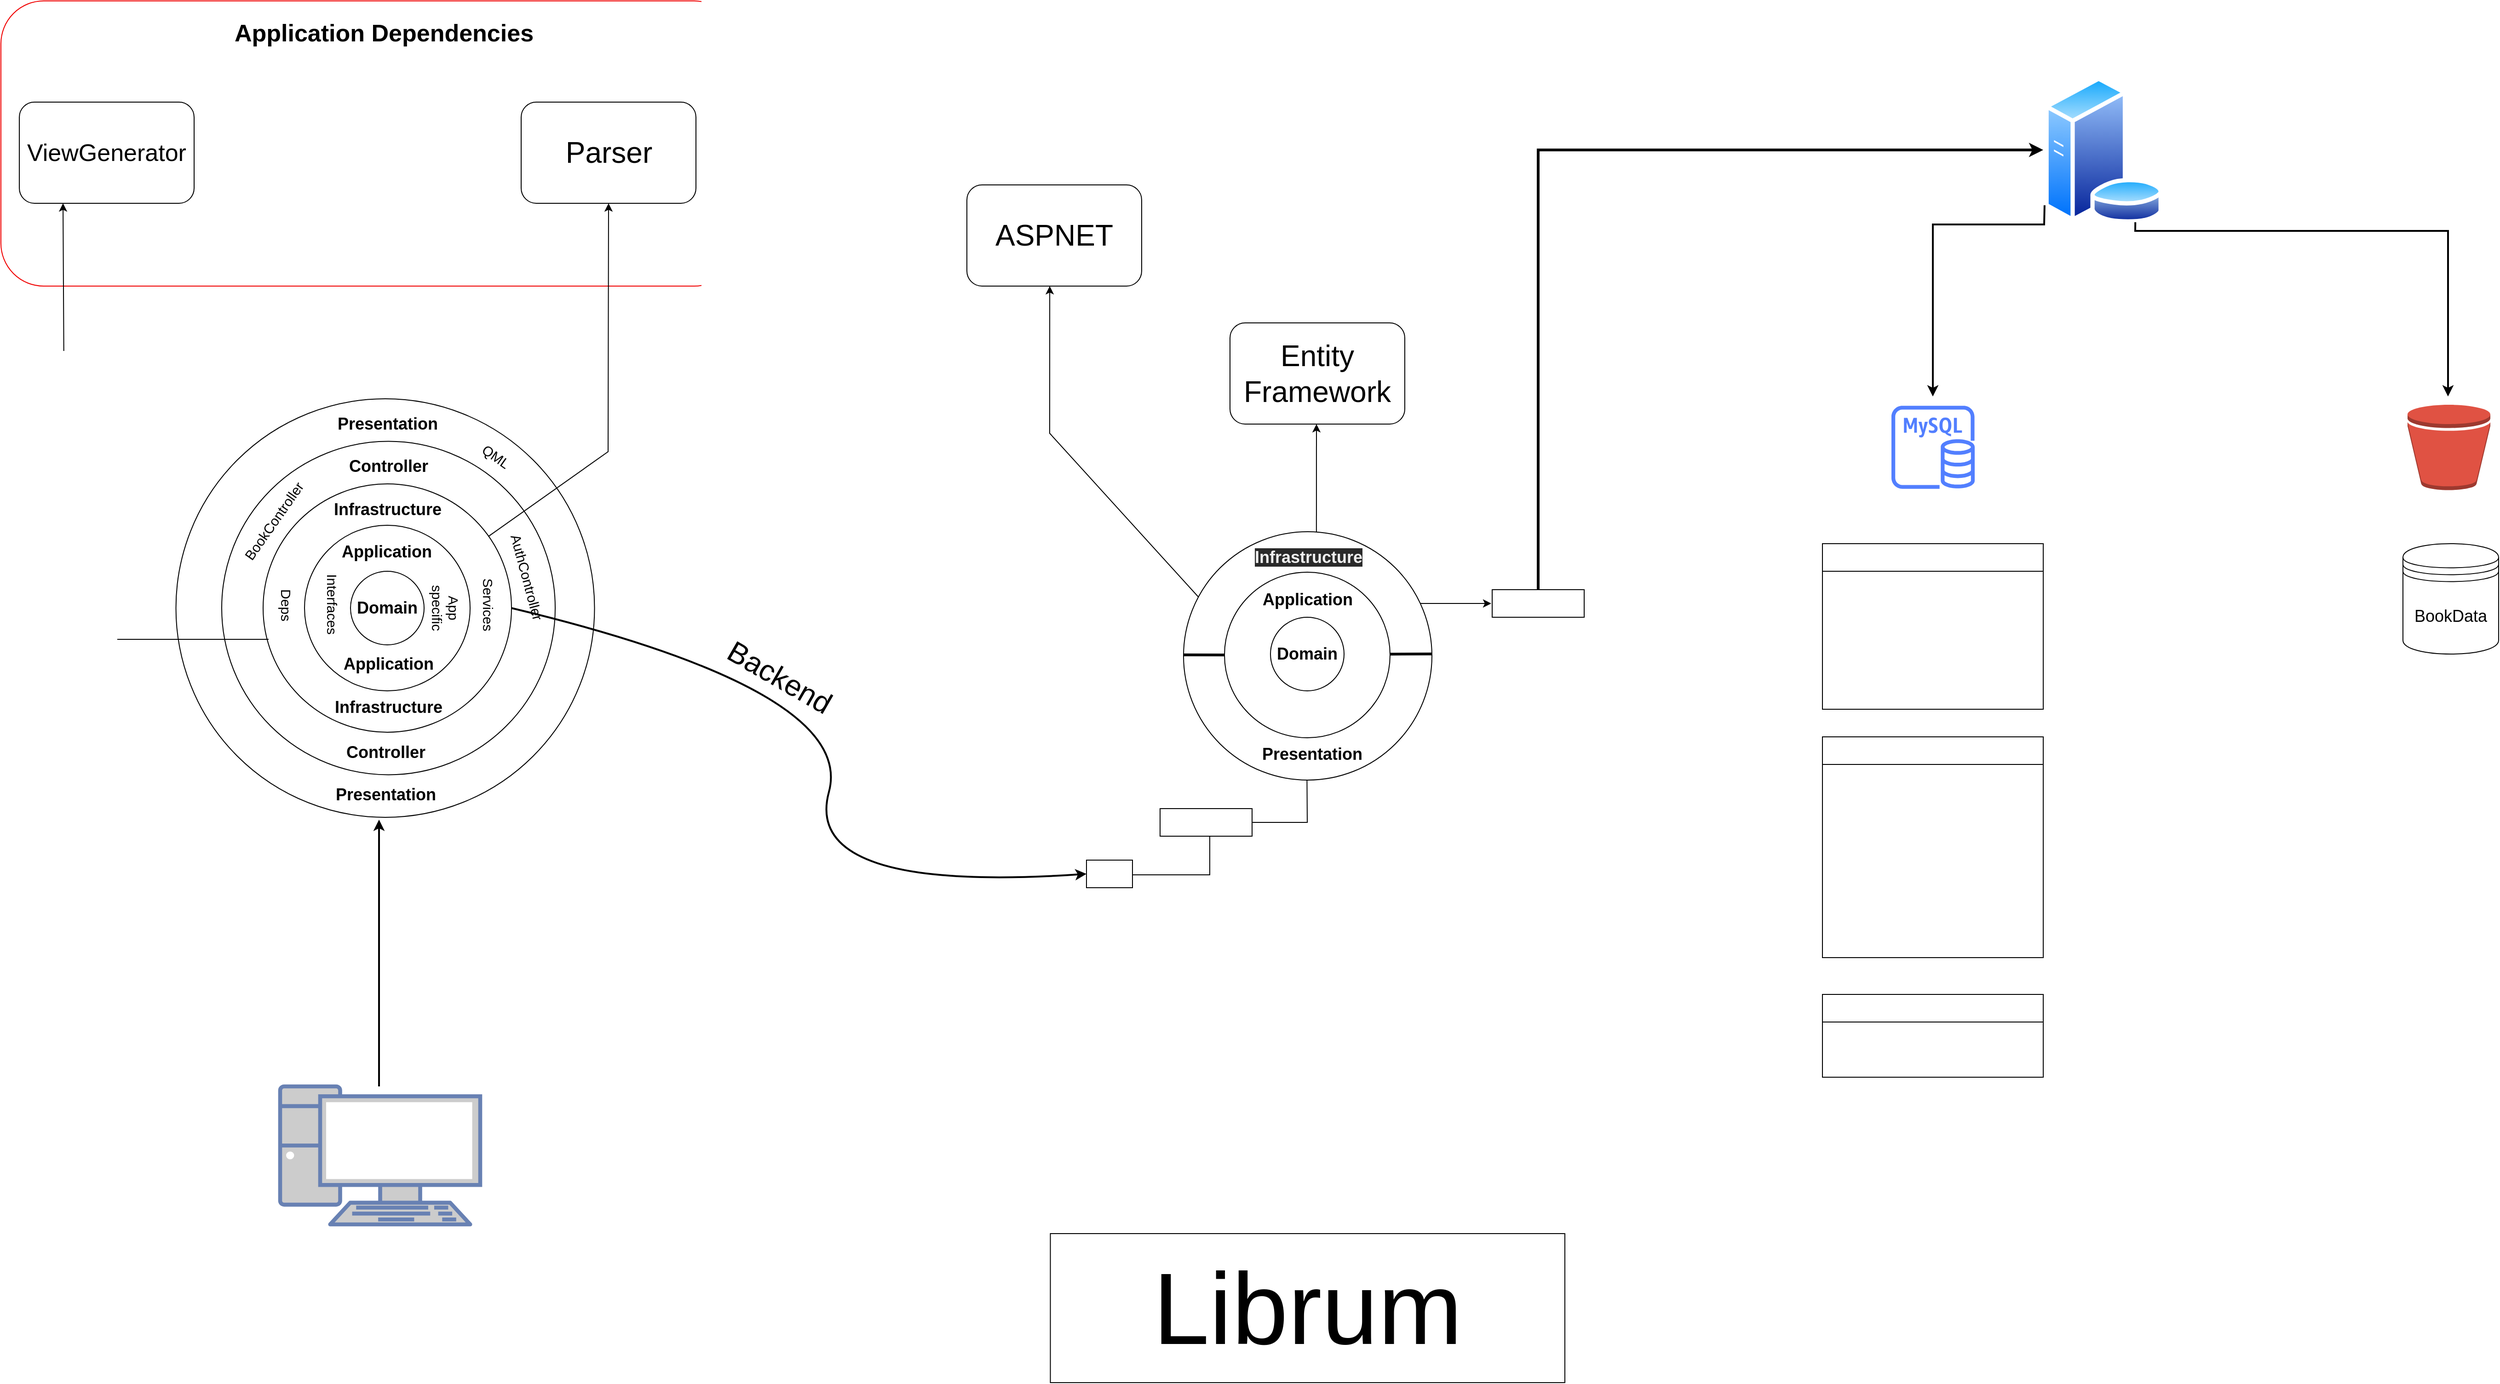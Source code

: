 <mxfile version="15.5.4" type="embed"><diagram id="UjWuv3JrhT-Ci1nRG43G" name="Page-1"><mxGraphModel dx="1091" dy="716" grid="1" gridSize="10" guides="1" tooltips="1" connect="1" arrows="1" fold="1" page="1" pageScale="1" pageWidth="2800" pageHeight="1600" math="0" shadow="0"><root><mxCell id="0"/><mxCell id="1" parent="0"/><mxCell id="10" value="" style="ellipse;whiteSpace=wrap;html=1;aspect=fixed;fontSize=18;align=center;" parent="1" vertex="1"><mxGeometry x="210.25" y="482.5" width="455" height="455" as="geometry"/></mxCell><mxCell id="8" value="" style="ellipse;whiteSpace=wrap;html=1;aspect=fixed;fontSize=18;align=center;" parent="1" vertex="1"><mxGeometry x="260" y="528.75" width="362.5" height="362.5" as="geometry"/></mxCell><mxCell id="5" value="" style="ellipse;whiteSpace=wrap;html=1;aspect=fixed;fontSize=18;align=center;" parent="1" vertex="1"><mxGeometry x="305" y="575" width="270" height="270" as="geometry"/></mxCell><mxCell id="3" value="" style="ellipse;whiteSpace=wrap;html=1;aspect=fixed;fontSize=18;align=center;" parent="1" vertex="1"><mxGeometry x="350" y="620" width="180" height="180" as="geometry"/></mxCell><mxCell id="2" value="&lt;font style=&quot;font-size: 18px&quot;&gt;&lt;b&gt;Domain&lt;/b&gt;&lt;/font&gt;" style="ellipse;whiteSpace=wrap;html=1;aspect=fixed;" parent="1" vertex="1"><mxGeometry x="400" y="670" width="80" height="80" as="geometry"/></mxCell><mxCell id="4" value="&lt;b&gt;Application&lt;/b&gt;" style="rounded=0;whiteSpace=wrap;html=1;fontSize=18;align=center;strokeColor=none;" parent="1" vertex="1"><mxGeometry x="401.5" y="634" width="75" height="29" as="geometry"/></mxCell><mxCell id="7" value="&lt;b&gt;Infrastructure&lt;/b&gt;" style="rounded=0;whiteSpace=wrap;html=1;fontSize=18;align=center;strokeColor=none;" parent="1" vertex="1"><mxGeometry x="404.5" y="591" width="70.5" height="23" as="geometry"/></mxCell><mxCell id="9" value="&lt;b&gt;Controller&lt;/b&gt;" style="rounded=0;whiteSpace=wrap;html=1;fontSize=18;align=center;strokeColor=none;" parent="1" vertex="1"><mxGeometry x="406" y="540" width="70.5" height="31" as="geometry"/></mxCell><mxCell id="11" value="&lt;b&gt;Presentation&lt;/b&gt;" style="rounded=0;whiteSpace=wrap;html=1;fontSize=18;align=center;strokeColor=none;" parent="1" vertex="1"><mxGeometry x="405" y="494" width="70.5" height="31" as="geometry"/></mxCell><mxCell id="48" value="" style="rounded=1;whiteSpace=wrap;html=1;fontSize=15;align=center;fillColor=none;fontColor=#ffffff;strokeColor=#F00000;" parent="1" vertex="1"><mxGeometry x="20" y="50" width="800" height="310" as="geometry"/></mxCell><mxCell id="12" value="&lt;font style=&quot;font-size: 32px&quot;&gt;Parser&lt;/font&gt;" style="rounded=1;whiteSpace=wrap;html=1;fontSize=18;align=center;" parent="1" vertex="1"><mxGeometry x="585.5" y="160" width="190" height="110" as="geometry"/></mxCell><mxCell id="14" value="&lt;font style=&quot;font-size: 26px&quot;&gt;ViewGenerator&lt;/font&gt;" style="rounded=1;whiteSpace=wrap;html=1;fontSize=18;align=center;" parent="1" vertex="1"><mxGeometry x="40" y="160" width="190" height="110" as="geometry"/></mxCell><mxCell id="15" value="" style="endArrow=classic;html=1;rounded=0;fontSize=26;exitX=0.022;exitY=0.626;exitDx=0;exitDy=0;entryX=0.25;entryY=1;entryDx=0;entryDy=0;startArrow=none;exitPerimeter=0;" parent="1" source="5" target="14" edge="1"><mxGeometry width="50" height="50" relative="1" as="geometry"><mxPoint x="570" y="780" as="sourcePoint"/><mxPoint x="620" y="730" as="targetPoint"/><Array as="points"><mxPoint x="90" y="744"/></Array></mxGeometry></mxCell><mxCell id="16" value="" style="endArrow=classic;html=1;rounded=0;fontSize=26;entryX=0.5;entryY=1;entryDx=0;entryDy=0;" parent="1" source="5" target="12" edge="1"><mxGeometry width="50" height="50" relative="1" as="geometry"><mxPoint x="660" y="660" as="sourcePoint"/><mxPoint x="710" y="610" as="targetPoint"/><Array as="points"><mxPoint x="680" y="540"/></Array></mxGeometry></mxCell><mxCell id="17" value="BookController" style="rounded=0;whiteSpace=wrap;html=1;fontSize=15;align=center;strokeColor=none;rotation=-55;" parent="1" vertex="1"><mxGeometry x="279" y="600" width="75" height="30" as="geometry"/></mxCell><mxCell id="21" value="QML" style="rounded=0;whiteSpace=wrap;html=1;fontSize=15;align=center;strokeColor=none;rotation=35;" parent="1" vertex="1"><mxGeometry x="521" y="530" width="75" height="30" as="geometry"/></mxCell><mxCell id="22" value="AuthController" style="rounded=0;whiteSpace=wrap;html=1;fontSize=15;align=center;strokeColor=none;rotation=75;" parent="1" vertex="1"><mxGeometry x="554.5" y="661" width="75" height="30" as="geometry"/></mxCell><mxCell id="24" value="Services" style="rounded=0;whiteSpace=wrap;html=1;fontSize=15;align=center;strokeColor=none;rotation=90;" parent="1" vertex="1"><mxGeometry x="512.5" y="691" width="75" height="30" as="geometry"/></mxCell><mxCell id="25" value="Interfaces" style="rounded=0;whiteSpace=wrap;html=1;fontSize=15;align=center;strokeColor=none;rotation=90;" parent="1" vertex="1"><mxGeometry x="343" y="691" width="75" height="30" as="geometry"/></mxCell><mxCell id="26" value="App specific" style="rounded=0;whiteSpace=wrap;html=1;fontSize=15;align=center;strokeColor=none;rotation=90;" parent="1" vertex="1"><mxGeometry x="466" y="695" width="75" height="30" as="geometry"/></mxCell><mxCell id="47" value="Deps" style="rounded=0;whiteSpace=wrap;html=1;fontSize=15;align=center;strokeColor=none;rotation=90;" parent="1" vertex="1"><mxGeometry x="293" y="692" width="75" height="30" as="geometry"/></mxCell><mxCell id="51" value="&lt;font style=&quot;font-size: 26px&quot;&gt;&lt;b&gt;Application Dependencies&lt;/b&gt;&lt;/font&gt;" style="text;html=1;align=center;verticalAlign=middle;resizable=0;points=[];autosize=1;strokeColor=none;fillColor=none;fontSize=15;" parent="1" vertex="1"><mxGeometry x="266" y="70" width="340" height="30" as="geometry"/></mxCell><mxCell id="52" value="&lt;font color=&quot;#ffffff&quot; size=&quot;1&quot;&gt;&lt;b style=&quot;font-size: 28px&quot;&gt;&lt;br&gt;User&lt;/b&gt;&lt;/font&gt;" style="fontColor=#0066CC;verticalAlign=top;verticalLabelPosition=bottom;labelPosition=center;align=center;html=1;outlineConnect=0;fillColor=#CCCCCC;strokeColor=#6881B3;gradientColor=none;gradientDirection=north;strokeWidth=2;shape=mxgraph.networks.pc;fontSize=26;" parent="1" vertex="1"><mxGeometry x="323.5" y="1230" width="217.5" height="150" as="geometry"/></mxCell><mxCell id="53" value="" style="endArrow=classic;html=1;rounded=0;fontSize=28;fontColor=#FFFFFF;strokeWidth=2;" parent="1" edge="1"><mxGeometry width="50" height="50" relative="1" as="geometry"><mxPoint x="431" y="1230" as="sourcePoint"/><mxPoint x="431" y="940" as="targetPoint"/></mxGeometry></mxCell><mxCell id="54" value="&lt;b&gt;Presentation&lt;/b&gt;" style="rounded=0;whiteSpace=wrap;html=1;fontSize=18;align=center;strokeColor=none;" parent="1" vertex="1"><mxGeometry x="402.5" y="897" width="70.5" height="31" as="geometry"/></mxCell><mxCell id="55" value="&lt;b&gt;Application&lt;/b&gt;" style="rounded=0;whiteSpace=wrap;html=1;fontSize=18;align=center;strokeColor=none;" parent="1" vertex="1"><mxGeometry x="403.5" y="756" width="75" height="29" as="geometry"/></mxCell><mxCell id="56" value="&lt;b&gt;Infrastructure&lt;/b&gt;" style="rounded=0;whiteSpace=wrap;html=1;fontSize=18;align=center;strokeColor=none;" parent="1" vertex="1"><mxGeometry x="405.5" y="806" width="70.5" height="23" as="geometry"/></mxCell><mxCell id="71" value="" style="ellipse;whiteSpace=wrap;html=1;aspect=fixed;fontSize=18;align=center;" parent="1" vertex="1"><mxGeometry x="1305.5" y="627" width="270" height="270" as="geometry"/></mxCell><mxCell id="58" value="&lt;b&gt;Controller&lt;/b&gt;" style="rounded=0;whiteSpace=wrap;html=1;fontSize=18;align=center;strokeColor=none;" parent="1" vertex="1"><mxGeometry x="402.5" y="851" width="70.5" height="31" as="geometry"/></mxCell><mxCell id="68" value="" style="ellipse;whiteSpace=wrap;html=1;aspect=fixed;fontSize=18;align=center;" parent="1" vertex="1"><mxGeometry x="1350" y="671" width="180" height="180" as="geometry"/></mxCell><mxCell id="67" value="&lt;font style=&quot;font-size: 18px&quot;&gt;&lt;b&gt;Domain&lt;/b&gt;&lt;/font&gt;" style="ellipse;whiteSpace=wrap;html=1;aspect=fixed;" parent="1" vertex="1"><mxGeometry x="1400" y="720" width="80" height="80" as="geometry"/></mxCell><mxCell id="69" value="&lt;b&gt;Application&lt;/b&gt;" style="rounded=0;whiteSpace=wrap;html=1;fontSize=18;align=center;strokeColor=none;" parent="1" vertex="1"><mxGeometry x="1403" y="686" width="75" height="29" as="geometry"/></mxCell><mxCell id="72" value="&lt;b style=&quot;color: rgb(240, 240, 240); font-family: helvetica; font-size: 18px; font-style: normal; letter-spacing: normal; text-align: center; text-indent: 0px; text-transform: none; word-spacing: 0px; background-color: rgb(42, 42, 42);&quot;&gt;Infrastructure&lt;/b&gt;" style="text;whiteSpace=wrap;html=1;fontSize=18;fontColor=#FFFFFF;" parent="1" vertex="1"><mxGeometry x="1381" y="638" width="140" height="23" as="geometry"/></mxCell><mxCell id="74" value="" style="endArrow=none;html=1;rounded=0;fontSize=18;fontColor=#FFFFFF;strokeWidth=3;exitX=0.001;exitY=0.496;exitDx=0;exitDy=0;exitPerimeter=0;" parent="1" source="71" target="68" edge="1"><mxGeometry width="50" height="50" relative="1" as="geometry"><mxPoint x="1310" y="765" as="sourcePoint"/><mxPoint x="1360" y="715" as="targetPoint"/></mxGeometry></mxCell><mxCell id="75" value="" style="endArrow=none;html=1;rounded=0;fontSize=18;fontColor=#FFFFFF;strokeWidth=3;exitX=1;exitY=0.495;exitDx=0;exitDy=0;exitPerimeter=0;" parent="1" source="68" edge="1"><mxGeometry width="50" height="50" relative="1" as="geometry"><mxPoint x="1531" y="760" as="sourcePoint"/><mxPoint x="1575.502" y="759.819" as="targetPoint"/></mxGeometry></mxCell><mxCell id="76" value="&lt;b&gt;Presentation&lt;/b&gt;" style="rounded=0;whiteSpace=wrap;html=1;fontSize=18;align=center;strokeColor=none;" parent="1" vertex="1"><mxGeometry x="1409.5" y="853" width="70.5" height="31" as="geometry"/></mxCell><mxCell id="77" value="Controllers" style="rounded=0;whiteSpace=wrap;html=1;fontSize=18;fontColor=#FFFFFF;fillColor=default;gradientColor=none;align=center;" parent="1" vertex="1"><mxGeometry x="1280" y="928" width="100" height="30" as="geometry"/></mxCell><mxCell id="78" value="" style="endArrow=none;html=1;rounded=0;fontSize=18;fontColor=#FFFFFF;strokeWidth=1;exitX=1;exitY=0.5;exitDx=0;exitDy=0;entryX=0.497;entryY=1;entryDx=0;entryDy=0;entryPerimeter=0;" parent="1" source="77" target="71" edge="1"><mxGeometry width="50" height="50" relative="1" as="geometry"><mxPoint x="1390" y="990" as="sourcePoint"/><mxPoint x="1440" y="900" as="targetPoint"/><Array as="points"><mxPoint x="1440" y="943"/></Array></mxGeometry></mxCell><mxCell id="80" value="" style="endArrow=none;html=1;rounded=0;fontSize=18;fontColor=#FFFFFF;strokeWidth=1;entryX=0.54;entryY=1;entryDx=0;entryDy=0;entryPerimeter=0;" parent="1" target="77" edge="1"><mxGeometry width="50" height="50" relative="1" as="geometry"><mxPoint x="1250" y="1000" as="sourcePoint"/><mxPoint x="1260" y="930" as="targetPoint"/><Array as="points"><mxPoint x="1334" y="1000"/></Array></mxGeometry></mxCell><mxCell id="81" value="User" style="rounded=0;whiteSpace=wrap;html=1;fontSize=18;fontColor=#FFFFFF;fillColor=default;gradientColor=none;align=center;" parent="1" vertex="1"><mxGeometry x="1200" y="984" width="50" height="30" as="geometry"/></mxCell><mxCell id="83" value="" style="curved=1;endArrow=classic;html=1;rounded=0;fontSize=18;fontColor=#FFFFFF;strokeWidth=2;entryX=0;entryY=0.5;entryDx=0;entryDy=0;exitX=1;exitY=0.5;exitDx=0;exitDy=0;" parent="1" source="5" target="81" edge="1"><mxGeometry width="50" height="50" relative="1" as="geometry"><mxPoint x="950" y="980" as="sourcePoint"/><mxPoint x="1000" y="930" as="targetPoint"/><Array as="points"><mxPoint x="950" y="800"/><mxPoint x="890" y="1020"/></Array></mxGeometry></mxCell><mxCell id="132" value="&lt;font style=&quot;font-size: 32px&quot;&gt;Backend&lt;/font&gt;" style="edgeLabel;html=1;align=center;verticalAlign=middle;resizable=0;points=[];fontSize=110;fontColor=default;labelBackgroundColor=none;rotation=30;" vertex="1" connectable="0" parent="83"><mxGeometry x="-0.391" y="-29" relative="1" as="geometry"><mxPoint x="38" y="-43" as="offset"/></mxGeometry></mxCell><mxCell id="86" value="" style="endArrow=classic;html=1;rounded=0;fontSize=18;fontColor=#FFFFFF;strokeWidth=1;exitX=0.06;exitY=0.263;exitDx=0;exitDy=0;exitPerimeter=0;entryX=0.474;entryY=1;entryDx=0;entryDy=0;entryPerimeter=0;" parent="1" source="71" edge="1" target="87"><mxGeometry width="50" height="50" relative="1" as="geometry"><mxPoint x="1350" y="660" as="sourcePoint"/><mxPoint x="1160" y="370" as="targetPoint"/><Array as="points"><mxPoint x="1160" y="520"/></Array></mxGeometry></mxCell><mxCell id="87" value="&lt;span style=&quot;font-size: 32px&quot;&gt;ASPNET&lt;/span&gt;" style="rounded=1;whiteSpace=wrap;html=1;fontSize=18;align=center;" parent="1" vertex="1"><mxGeometry x="1070" y="250" width="190" height="110" as="geometry"/></mxCell><mxCell id="88" value="&lt;span style=&quot;font-size: 32px&quot;&gt;Entity Framework&lt;/span&gt;" style="rounded=1;whiteSpace=wrap;html=1;fontSize=18;align=center;" parent="1" vertex="1"><mxGeometry x="1356" y="400" width="190" height="110" as="geometry"/></mxCell><mxCell id="90" value="" style="endArrow=classic;html=1;rounded=0;fontSize=18;fontColor=#FFFFFF;strokeWidth=1;exitX=0.535;exitY=0.001;exitDx=0;exitDy=0;exitPerimeter=0;" parent="1" source="71" edge="1"><mxGeometry width="50" height="50" relative="1" as="geometry"><mxPoint x="1450" y="620" as="sourcePoint"/><mxPoint x="1450" y="510" as="targetPoint"/></mxGeometry></mxCell><mxCell id="95" value="" style="aspect=fixed;perimeter=ellipsePerimeter;html=1;align=center;shadow=0;dashed=0;spacingTop=3;image;image=img/lib/active_directory/database_server.svg;fontSize=18;fontColor=#FFFFFF;fillColor=default;gradientColor=none;" parent="1" vertex="1"><mxGeometry x="2240" y="132" width="131.2" height="160" as="geometry"/></mxCell><mxCell id="97" value="" style="endArrow=classic;html=1;rounded=0;fontSize=18;fontColor=#FFFFFF;strokeWidth=2;exitX=0.011;exitY=0.876;exitDx=0;exitDy=0;exitPerimeter=0;" parent="1" source="95" edge="1"><mxGeometry width="50" height="50" relative="1" as="geometry"><mxPoint x="1850" y="450" as="sourcePoint"/><mxPoint x="2120" y="480" as="targetPoint"/><Array as="points"><mxPoint x="2241" y="293"/><mxPoint x="2120" y="293"/></Array></mxGeometry></mxCell><mxCell id="98" value="" style="endArrow=classic;html=1;rounded=0;fontSize=18;fontColor=#FFFFFF;strokeWidth=2;exitX=0.763;exitY=0.991;exitDx=0;exitDy=0;exitPerimeter=0;" parent="1" source="95" edge="1"><mxGeometry width="50" height="50" relative="1" as="geometry"><mxPoint x="2340" y="300" as="sourcePoint"/><mxPoint x="2680" y="480" as="targetPoint"/><Array as="points"><mxPoint x="2340" y="300"/><mxPoint x="2680" y="300"/></Array></mxGeometry></mxCell><mxCell id="100" value="AWS s3" style="outlineConnect=0;dashed=0;verticalLabelPosition=bottom;verticalAlign=top;align=center;html=1;shape=mxgraph.aws3.bucket;fillColor=#E05243;gradientColor=none;fontSize=18;fontColor=#FFFFFF;" parent="1" vertex="1"><mxGeometry x="2636" y="488.75" width="90" height="93" as="geometry"/></mxCell><mxCell id="101" value="&lt;font style=&quot;font-size: 18px&quot; color=&quot;#ffffff&quot;&gt;MySQL&lt;/font&gt;" style="sketch=0;outlineConnect=0;fontColor=#232F3E;gradientColor=none;fillColor=#527FFF;strokeColor=none;dashed=0;verticalLabelPosition=bottom;verticalAlign=top;align=center;html=1;fontSize=12;fontStyle=0;aspect=fixed;pointerEvents=1;shape=mxgraph.aws4.rds_mysql_instance;" parent="1" vertex="1"><mxGeometry x="2075" y="490" width="90.5" height="90.5" as="geometry"/></mxCell><mxCell id="102" value="Users" style="swimlane;fontStyle=0;childLayout=stackLayout;horizontal=1;startSize=30;horizontalStack=0;resizeParent=1;resizeParentMax=0;resizeLast=0;collapsible=1;marginBottom=0;fontSize=18;fontColor=#FFFFFF;fillColor=default;gradientColor=none;align=center;" parent="1" vertex="1"><mxGeometry x="2000" y="640" width="240" height="180" as="geometry"/></mxCell><mxCell id="103" value="Firstname : string" style="text;strokeColor=none;fillColor=none;align=left;verticalAlign=middle;spacingLeft=4;spacingRight=4;overflow=hidden;points=[[0,0.5],[1,0.5]];portConstraint=eastwest;rotatable=0;fontSize=18;fontColor=#FFFFFF;" parent="102" vertex="1"><mxGeometry y="30" width="240" height="30" as="geometry"/></mxCell><mxCell id="104" value="Lastname : string" style="text;strokeColor=none;fillColor=none;align=left;verticalAlign=middle;spacingLeft=4;spacingRight=4;overflow=hidden;points=[[0,0.5],[1,0.5]];portConstraint=eastwest;rotatable=0;fontSize=18;fontColor=#FFFFFF;" parent="102" vertex="1"><mxGeometry y="60" width="240" height="30" as="geometry"/></mxCell><mxCell id="105" value="Email : string" style="text;strokeColor=none;fillColor=none;align=left;verticalAlign=middle;spacingLeft=4;spacingRight=4;overflow=hidden;points=[[0,0.5],[1,0.5]];portConstraint=eastwest;rotatable=0;fontSize=18;fontColor=#FFFFFF;" parent="102" vertex="1"><mxGeometry y="90" width="240" height="30" as="geometry"/></mxCell><mxCell id="107" value="Age : int" style="text;strokeColor=none;fillColor=none;align=left;verticalAlign=middle;spacingLeft=4;spacingRight=4;overflow=hidden;points=[[0,0.5],[1,0.5]];portConstraint=eastwest;rotatable=0;fontSize=18;fontColor=#FFFFFF;" parent="102" vertex="1"><mxGeometry y="120" width="240" height="30" as="geometry"/></mxCell><mxCell id="106" value="AccountCreation : DateTime" style="text;strokeColor=none;fillColor=none;align=left;verticalAlign=middle;spacingLeft=4;spacingRight=4;overflow=hidden;points=[[0,0.5],[1,0.5]];portConstraint=eastwest;rotatable=0;fontSize=18;fontColor=#FFFFFF;" parent="102" vertex="1"><mxGeometry y="150" width="240" height="30" as="geometry"/></mxCell><mxCell id="108" value="Books" style="swimlane;fontStyle=0;childLayout=stackLayout;horizontal=1;startSize=30;horizontalStack=0;resizeParent=1;resizeParentMax=0;resizeLast=0;collapsible=1;marginBottom=0;fontSize=18;fontColor=#FFFFFF;fillColor=default;gradientColor=none;align=center;" parent="1" vertex="1"><mxGeometry x="2000" y="850" width="240" height="240" as="geometry"/></mxCell><mxCell id="109" value="Name : string" style="text;strokeColor=none;fillColor=none;align=left;verticalAlign=middle;spacingLeft=4;spacingRight=4;overflow=hidden;points=[[0,0.5],[1,0.5]];portConstraint=eastwest;rotatable=0;fontSize=18;fontColor=#FFFFFF;" parent="108" vertex="1"><mxGeometry y="30" width="240" height="30" as="geometry"/></mxCell><mxCell id="110" value="PublishingDate : DateTime" style="text;strokeColor=none;fillColor=none;align=left;verticalAlign=middle;spacingLeft=4;spacingRight=4;overflow=hidden;points=[[0,0.5],[1,0.5]];portConstraint=eastwest;rotatable=0;fontSize=18;fontColor=#FFFFFF;" parent="108" vertex="1"><mxGeometry y="60" width="240" height="30" as="geometry"/></mxCell><mxCell id="111" value="Pages : int" style="text;strokeColor=none;fillColor=none;align=left;verticalAlign=middle;spacingLeft=4;spacingRight=4;overflow=hidden;points=[[0,0.5],[1,0.5]];portConstraint=eastwest;rotatable=0;fontSize=18;fontColor=#FFFFFF;" parent="108" vertex="1"><mxGeometry y="90" width="240" height="30" as="geometry"/></mxCell><mxCell id="112" value="Format : string" style="text;strokeColor=none;fillColor=none;align=left;verticalAlign=middle;spacingLeft=4;spacingRight=4;overflow=hidden;points=[[0,0.5],[1,0.5]];portConstraint=eastwest;rotatable=0;fontSize=18;fontColor=#FFFFFF;" parent="108" vertex="1"><mxGeometry y="120" width="240" height="30" as="geometry"/></mxCell><mxCell id="114" value="DataLink : Link" style="text;strokeColor=none;fillColor=none;align=left;verticalAlign=middle;spacingLeft=4;spacingRight=4;overflow=hidden;points=[[0,0.5],[1,0.5]];portConstraint=eastwest;rotatable=0;fontSize=18;fontColor=#FFFFFF;" vertex="1" parent="108"><mxGeometry y="150" width="240" height="30" as="geometry"/></mxCell><mxCell id="113" value="Authors : Author" style="text;strokeColor=none;fillColor=none;align=left;verticalAlign=middle;spacingLeft=4;spacingRight=4;overflow=hidden;points=[[0,0.5],[1,0.5]];portConstraint=eastwest;rotatable=0;fontSize=18;fontColor=#FFFFFF;" parent="108" vertex="1"><mxGeometry y="180" width="240" height="30" as="geometry"/></mxCell><mxCell id="115" value="Users : User" style="text;strokeColor=none;fillColor=none;align=left;verticalAlign=middle;spacingLeft=4;spacingRight=4;overflow=hidden;points=[[0,0.5],[1,0.5]];portConstraint=eastwest;rotatable=0;fontSize=18;fontColor=#FFFFFF;" vertex="1" parent="108"><mxGeometry y="210" width="240" height="30" as="geometry"/></mxCell><mxCell id="117" value="Author" style="swimlane;fontStyle=0;childLayout=stackLayout;horizontal=1;startSize=30;horizontalStack=0;resizeParent=1;resizeParentMax=0;resizeLast=0;collapsible=1;marginBottom=0;fontSize=18;fontColor=#FFFFFF;fillColor=default;gradientColor=none;align=center;" vertex="1" parent="1"><mxGeometry x="2000" y="1130" width="240" height="90" as="geometry"/></mxCell><mxCell id="118" value="FirstName : string" style="text;strokeColor=none;fillColor=none;align=left;verticalAlign=middle;spacingLeft=4;spacingRight=4;overflow=hidden;points=[[0,0.5],[1,0.5]];portConstraint=eastwest;rotatable=0;fontSize=18;fontColor=#FFFFFF;" vertex="1" parent="117"><mxGeometry y="30" width="240" height="30" as="geometry"/></mxCell><mxCell id="119" value="LastName : string" style="text;strokeColor=none;fillColor=none;align=left;verticalAlign=middle;spacingLeft=4;spacingRight=4;overflow=hidden;points=[[0,0.5],[1,0.5]];portConstraint=eastwest;rotatable=0;fontSize=18;fontColor=#FFFFFF;" vertex="1" parent="117"><mxGeometry y="60" width="240" height="30" as="geometry"/></mxCell><mxCell id="125" value="&lt;font style=&quot;font-size: 18px&quot;&gt;BookData&lt;/font&gt;" style="shape=datastore;whiteSpace=wrap;html=1;" vertex="1" parent="1"><mxGeometry x="2631" y="640" width="104" height="120" as="geometry"/></mxCell><mxCell id="127" value="&lt;font style=&quot;font-size: 110px&quot;&gt;Librum&lt;/font&gt;" style="rounded=0;whiteSpace=wrap;html=1;fontSize=100;" vertex="1" parent="1"><mxGeometry x="1160.75" y="1390" width="559.25" height="162" as="geometry"/></mxCell><mxCell id="128" value="Services" style="rounded=0;whiteSpace=wrap;html=1;fontSize=18;fontColor=#FFFFFF;fillColor=default;gradientColor=none;align=center;" vertex="1" parent="1"><mxGeometry x="1641" y="690" width="100" height="30" as="geometry"/></mxCell><mxCell id="129" value="" style="endArrow=classic;html=1;rounded=0;fontSize=110;" edge="1" parent="1"><mxGeometry width="50" height="50" relative="1" as="geometry"><mxPoint x="1563" y="705" as="sourcePoint"/><mxPoint x="1640" y="705" as="targetPoint"/></mxGeometry></mxCell><mxCell id="130" value="" style="endArrow=classic;html=1;rounded=0;fontSize=110;entryX=0;entryY=0.5;entryDx=0;entryDy=0;exitX=0.5;exitY=0;exitDx=0;exitDy=0;strokeWidth=3;" edge="1" parent="1" source="128" target="95"><mxGeometry width="50" height="50" relative="1" as="geometry"><mxPoint x="1690" y="680" as="sourcePoint"/><mxPoint x="1730" y="720" as="targetPoint"/><Array as="points"><mxPoint x="1691" y="212"/></Array></mxGeometry></mxCell></root></mxGraphModel></diagram></mxfile>